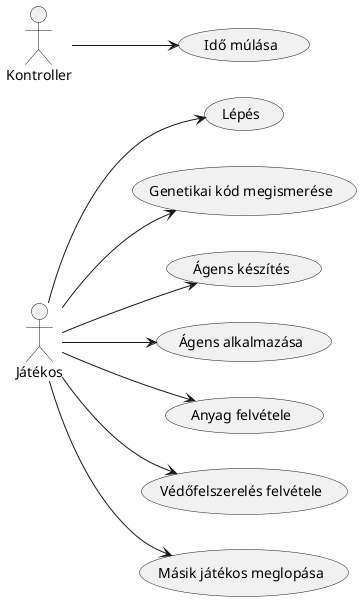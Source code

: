 @startuml
left to right direction
(Lépés) as (lep)
(Genetikai kód megismerése) as (gen)
(Ágens készítés) as (cr_ag)
(Ágens alkalmazása) as (use_ag)
(Anyag felvétele) as (pu_mat)
(Védőfelszerelés felvétele) as (pu_eq)
(Másik játékos meglopása) as (steal)
(Idő múlása) as (time)

actor Játékos as j1
actor Kontroller as k
k --> time
j1 --> lep
j1 --> gen
j1 --> cr_ag
j1 --> use_ag
j1 --> pu_mat
j1 --> pu_eq
j1 --> steal
@enduml